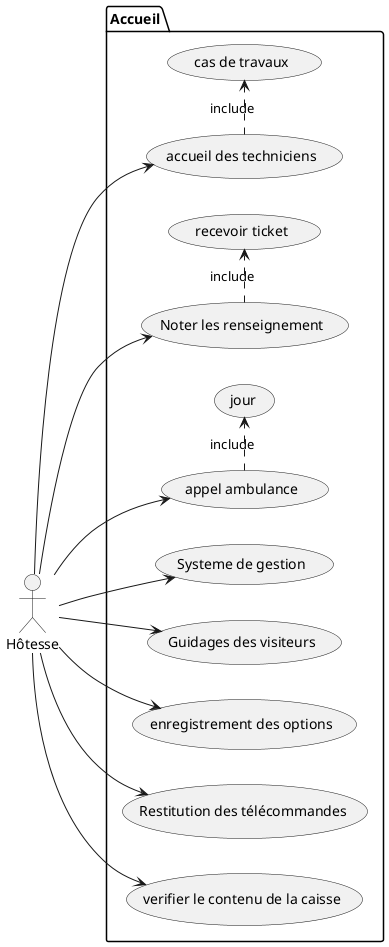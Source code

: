 @startuml
left to right direction
actor "Hôtesse" as ht
package Accueil {
  usecase "Systeme de gestion" as UC1
  usecase "Guidages des visiteurs" as UC2
  usecase "appel ambulance" as UC3
  usecase "enregistrement des options" as UC4
  usecase "Restitution des télécommandes" as UC5
  usecase "accueil des techniciens" as UC6
  usecase "cas de travaux" as UC7
  usecase "verifier le contenu de la caisse" as UC8
  usecase "recevoir ticket" as UC9
  usecase "Noter les renseignement" as UC10
  usecase "jour" as UCJ
  (UC6) .>(UC7) : include
  (UC10).> (UC9) : include
  (UC3).>(UCJ) : include

}
ht --> UC1
ht --> UC2
ht --> UC3
ht --> UC4
ht --> UC5
ht --> UC6
ht --> UC8
ht --> UC10



@enduml